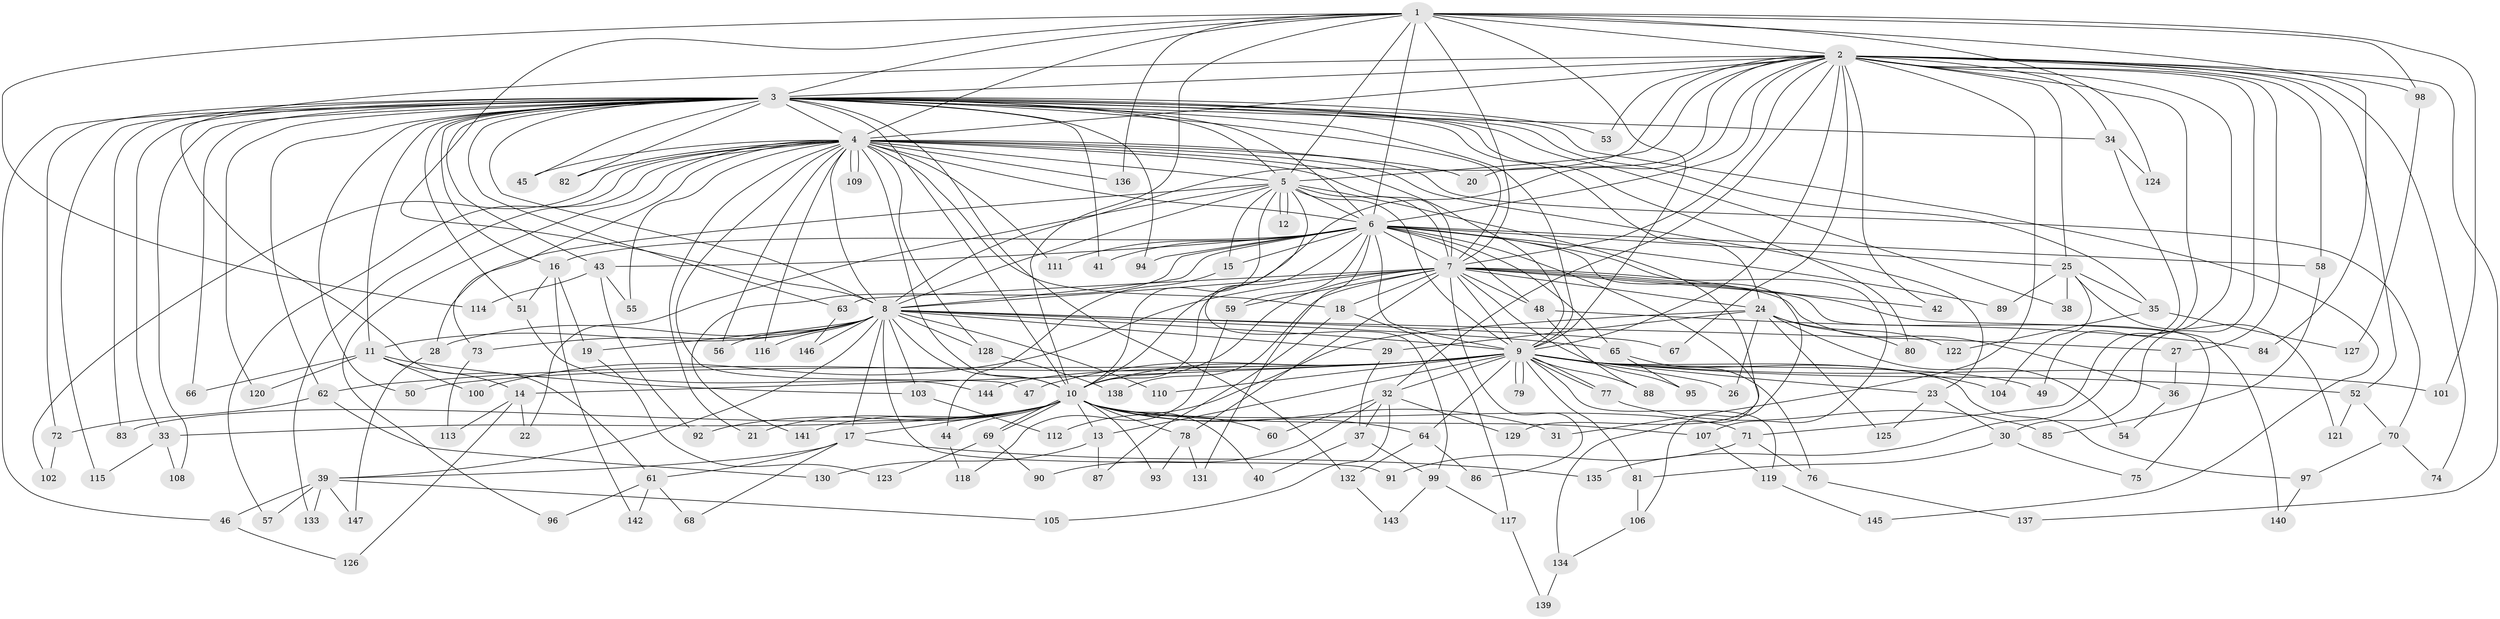 // Generated by graph-tools (version 1.1) at 2025/11/02/27/25 16:11:05]
// undirected, 147 vertices, 319 edges
graph export_dot {
graph [start="1"]
  node [color=gray90,style=filled];
  1;
  2;
  3;
  4;
  5;
  6;
  7;
  8;
  9;
  10;
  11;
  12;
  13;
  14;
  15;
  16;
  17;
  18;
  19;
  20;
  21;
  22;
  23;
  24;
  25;
  26;
  27;
  28;
  29;
  30;
  31;
  32;
  33;
  34;
  35;
  36;
  37;
  38;
  39;
  40;
  41;
  42;
  43;
  44;
  45;
  46;
  47;
  48;
  49;
  50;
  51;
  52;
  53;
  54;
  55;
  56;
  57;
  58;
  59;
  60;
  61;
  62;
  63;
  64;
  65;
  66;
  67;
  68;
  69;
  70;
  71;
  72;
  73;
  74;
  75;
  76;
  77;
  78;
  79;
  80;
  81;
  82;
  83;
  84;
  85;
  86;
  87;
  88;
  89;
  90;
  91;
  92;
  93;
  94;
  95;
  96;
  97;
  98;
  99;
  100;
  101;
  102;
  103;
  104;
  105;
  106;
  107;
  108;
  109;
  110;
  111;
  112;
  113;
  114;
  115;
  116;
  117;
  118;
  119;
  120;
  121;
  122;
  123;
  124;
  125;
  126;
  127;
  128;
  129;
  130;
  131;
  132;
  133;
  134;
  135;
  136;
  137;
  138;
  139;
  140;
  141;
  142;
  143;
  144;
  145;
  146;
  147;
  1 -- 2;
  1 -- 3;
  1 -- 4;
  1 -- 5;
  1 -- 6;
  1 -- 7;
  1 -- 8;
  1 -- 9;
  1 -- 10;
  1 -- 84;
  1 -- 98;
  1 -- 101;
  1 -- 114;
  1 -- 124;
  1 -- 136;
  2 -- 3;
  2 -- 4;
  2 -- 5;
  2 -- 6;
  2 -- 7;
  2 -- 8;
  2 -- 9;
  2 -- 10;
  2 -- 20;
  2 -- 25;
  2 -- 27;
  2 -- 30;
  2 -- 31;
  2 -- 32;
  2 -- 34;
  2 -- 42;
  2 -- 52;
  2 -- 53;
  2 -- 58;
  2 -- 61;
  2 -- 67;
  2 -- 71;
  2 -- 74;
  2 -- 98;
  2 -- 135;
  2 -- 137;
  3 -- 4;
  3 -- 5;
  3 -- 6;
  3 -- 7;
  3 -- 8;
  3 -- 9;
  3 -- 10;
  3 -- 11;
  3 -- 16;
  3 -- 24;
  3 -- 33;
  3 -- 34;
  3 -- 35;
  3 -- 38;
  3 -- 41;
  3 -- 43;
  3 -- 45;
  3 -- 46;
  3 -- 50;
  3 -- 51;
  3 -- 53;
  3 -- 62;
  3 -- 63;
  3 -- 66;
  3 -- 72;
  3 -- 80;
  3 -- 82;
  3 -- 83;
  3 -- 94;
  3 -- 108;
  3 -- 115;
  3 -- 120;
  3 -- 132;
  3 -- 145;
  4 -- 5;
  4 -- 6;
  4 -- 7;
  4 -- 8;
  4 -- 9;
  4 -- 10;
  4 -- 18;
  4 -- 20;
  4 -- 21;
  4 -- 23;
  4 -- 45;
  4 -- 47;
  4 -- 55;
  4 -- 56;
  4 -- 57;
  4 -- 70;
  4 -- 73;
  4 -- 82;
  4 -- 96;
  4 -- 102;
  4 -- 109;
  4 -- 109;
  4 -- 111;
  4 -- 116;
  4 -- 128;
  4 -- 133;
  4 -- 136;
  5 -- 6;
  5 -- 7;
  5 -- 8;
  5 -- 9;
  5 -- 10;
  5 -- 12;
  5 -- 12;
  5 -- 15;
  5 -- 22;
  5 -- 28;
  5 -- 99;
  5 -- 129;
  6 -- 7;
  6 -- 8;
  6 -- 9;
  6 -- 10;
  6 -- 15;
  6 -- 16;
  6 -- 25;
  6 -- 41;
  6 -- 43;
  6 -- 48;
  6 -- 58;
  6 -- 59;
  6 -- 65;
  6 -- 89;
  6 -- 94;
  6 -- 106;
  6 -- 107;
  6 -- 111;
  6 -- 131;
  6 -- 134;
  6 -- 141;
  7 -- 8;
  7 -- 9;
  7 -- 10;
  7 -- 18;
  7 -- 24;
  7 -- 36;
  7 -- 42;
  7 -- 48;
  7 -- 59;
  7 -- 63;
  7 -- 75;
  7 -- 78;
  7 -- 86;
  7 -- 95;
  7 -- 100;
  7 -- 138;
  7 -- 140;
  8 -- 9;
  8 -- 10;
  8 -- 11;
  8 -- 17;
  8 -- 19;
  8 -- 27;
  8 -- 28;
  8 -- 29;
  8 -- 39;
  8 -- 56;
  8 -- 65;
  8 -- 67;
  8 -- 73;
  8 -- 91;
  8 -- 103;
  8 -- 110;
  8 -- 116;
  8 -- 128;
  8 -- 146;
  9 -- 10;
  9 -- 13;
  9 -- 14;
  9 -- 23;
  9 -- 26;
  9 -- 32;
  9 -- 47;
  9 -- 49;
  9 -- 50;
  9 -- 52;
  9 -- 62;
  9 -- 64;
  9 -- 77;
  9 -- 77;
  9 -- 79;
  9 -- 79;
  9 -- 81;
  9 -- 88;
  9 -- 97;
  9 -- 101;
  9 -- 104;
  9 -- 110;
  9 -- 119;
  9 -- 144;
  10 -- 13;
  10 -- 17;
  10 -- 21;
  10 -- 31;
  10 -- 33;
  10 -- 40;
  10 -- 44;
  10 -- 60;
  10 -- 64;
  10 -- 69;
  10 -- 69;
  10 -- 71;
  10 -- 78;
  10 -- 83;
  10 -- 92;
  10 -- 93;
  10 -- 107;
  10 -- 141;
  11 -- 14;
  11 -- 66;
  11 -- 100;
  11 -- 103;
  11 -- 120;
  13 -- 87;
  13 -- 130;
  14 -- 22;
  14 -- 113;
  14 -- 126;
  15 -- 44;
  16 -- 19;
  16 -- 51;
  16 -- 142;
  17 -- 39;
  17 -- 61;
  17 -- 68;
  17 -- 135;
  18 -- 87;
  18 -- 117;
  19 -- 123;
  23 -- 30;
  23 -- 125;
  24 -- 26;
  24 -- 29;
  24 -- 54;
  24 -- 80;
  24 -- 112;
  24 -- 122;
  24 -- 125;
  25 -- 35;
  25 -- 38;
  25 -- 89;
  25 -- 104;
  25 -- 121;
  27 -- 36;
  28 -- 147;
  29 -- 37;
  30 -- 75;
  30 -- 81;
  32 -- 37;
  32 -- 60;
  32 -- 90;
  32 -- 105;
  32 -- 129;
  33 -- 108;
  33 -- 115;
  34 -- 49;
  34 -- 124;
  35 -- 122;
  35 -- 127;
  36 -- 54;
  37 -- 40;
  37 -- 99;
  39 -- 46;
  39 -- 57;
  39 -- 105;
  39 -- 133;
  39 -- 147;
  43 -- 55;
  43 -- 92;
  43 -- 114;
  44 -- 118;
  46 -- 126;
  48 -- 84;
  48 -- 88;
  51 -- 144;
  52 -- 70;
  52 -- 121;
  58 -- 85;
  59 -- 118;
  61 -- 68;
  61 -- 96;
  61 -- 142;
  62 -- 72;
  62 -- 130;
  63 -- 146;
  64 -- 86;
  64 -- 132;
  65 -- 76;
  65 -- 95;
  69 -- 90;
  69 -- 123;
  70 -- 74;
  70 -- 97;
  71 -- 76;
  71 -- 91;
  72 -- 102;
  73 -- 113;
  76 -- 137;
  77 -- 85;
  78 -- 93;
  78 -- 131;
  81 -- 106;
  97 -- 140;
  98 -- 127;
  99 -- 117;
  99 -- 143;
  103 -- 112;
  106 -- 134;
  107 -- 119;
  117 -- 139;
  119 -- 145;
  128 -- 138;
  132 -- 143;
  134 -- 139;
}
